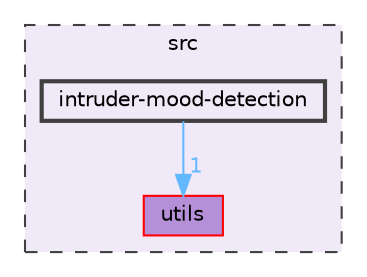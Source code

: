 digraph "src/intruder-mood-detection"
{
 // LATEX_PDF_SIZE
  bgcolor="transparent";
  edge [fontname=Helvetica,fontsize=10,labelfontname=Helvetica,labelfontsize=10];
  node [fontname=Helvetica,fontsize=10,shape=box,height=0.2,width=0.4];
  compound=true
  subgraph clusterdir_68267d1309a1af8e8297ef4c3efbcdba {
    graph [ bgcolor="#f0e9f7", pencolor="grey25", label="src", fontname=Helvetica,fontsize=10 style="filled,dashed", URL="dir_68267d1309a1af8e8297ef4c3efbcdba.html",tooltip=""]
  dir_313caf1132e152dd9b58bea13a4052ca [label="utils", fillcolor="#b590d9", color="red", style="filled", URL="dir_313caf1132e152dd9b58bea13a4052ca.html",tooltip=""];
  dir_6bdc88b2989357d4fa7c175bb154cd2d [label="intruder-mood-detection", fillcolor="#f0e9f7", color="grey25", style="filled,bold", URL="dir_6bdc88b2989357d4fa7c175bb154cd2d.html",tooltip=""];
  }
  dir_6bdc88b2989357d4fa7c175bb154cd2d->dir_313caf1132e152dd9b58bea13a4052ca [headlabel="1", labeldistance=1.5 headhref="dir_000011_000026.html" color="steelblue1" fontcolor="steelblue1"];
}
